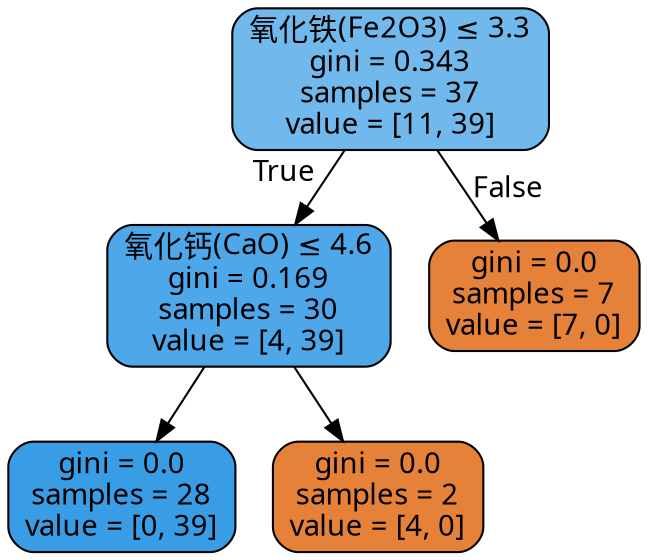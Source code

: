 digraph Tree {
node [shape=box, style="filled, rounded", color="black", fontname="DengXian"] ;
edge [fontname="DengXian"] ;
0 [label=<氧化铁(Fe2O3) &le; 3.3<br/>gini = 0.343<br/>samples = 37<br/>value = [11, 39]>, fillcolor="#71b9ec"] ;
1 [label=<氧化钙(CaO) &le; 4.6<br/>gini = 0.169<br/>samples = 30<br/>value = [4, 39]>, fillcolor="#4da7e8"] ;
0 -> 1 [labeldistance=2.5, labelangle=45, headlabel="True"] ;
2 [label=<gini = 0.0<br/>samples = 28<br/>value = [0, 39]>, fillcolor="#399de5"] ;
1 -> 2 ;
3 [label=<gini = 0.0<br/>samples = 2<br/>value = [4, 0]>, fillcolor="#e58139"] ;
1 -> 3 ;
4 [label=<gini = 0.0<br/>samples = 7<br/>value = [7, 0]>, fillcolor="#e58139"] ;
0 -> 4 [labeldistance=2.5, labelangle=-45, headlabel="False"] ;
}